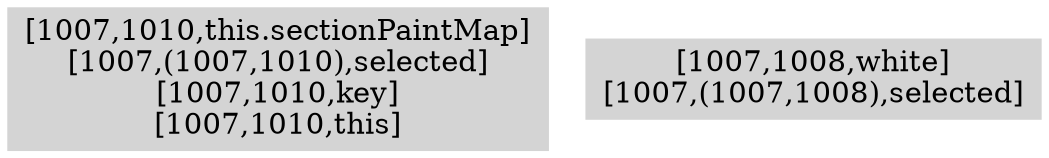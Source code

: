 digraph { 
3855 [shape=box,style=filled,color=".0 .0 .83",label="[1007,1010,this.sectionPaintMap]\n[1007,(1007,1010),selected]\n[1007,1010,key]\n[1007,1010,this]"];
3856 [shape=box,style=filled,color=".0 .0 .83",label="[1007,1008,white]\n[1007,(1007,1008),selected]"];
}
